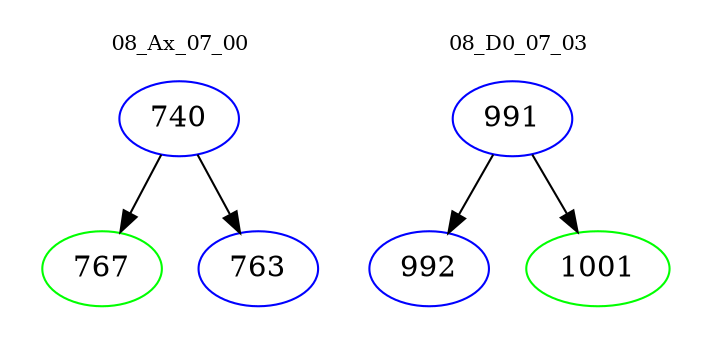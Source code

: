 digraph{
subgraph cluster_0 {
color = white
label = "08_Ax_07_00";
fontsize=10;
T0_740 [label="740", color="blue"]
T0_740 -> T0_767 [color="black"]
T0_767 [label="767", color="green"]
T0_740 -> T0_763 [color="black"]
T0_763 [label="763", color="blue"]
}
subgraph cluster_1 {
color = white
label = "08_D0_07_03";
fontsize=10;
T1_991 [label="991", color="blue"]
T1_991 -> T1_992 [color="black"]
T1_992 [label="992", color="blue"]
T1_991 -> T1_1001 [color="black"]
T1_1001 [label="1001", color="green"]
}
}

